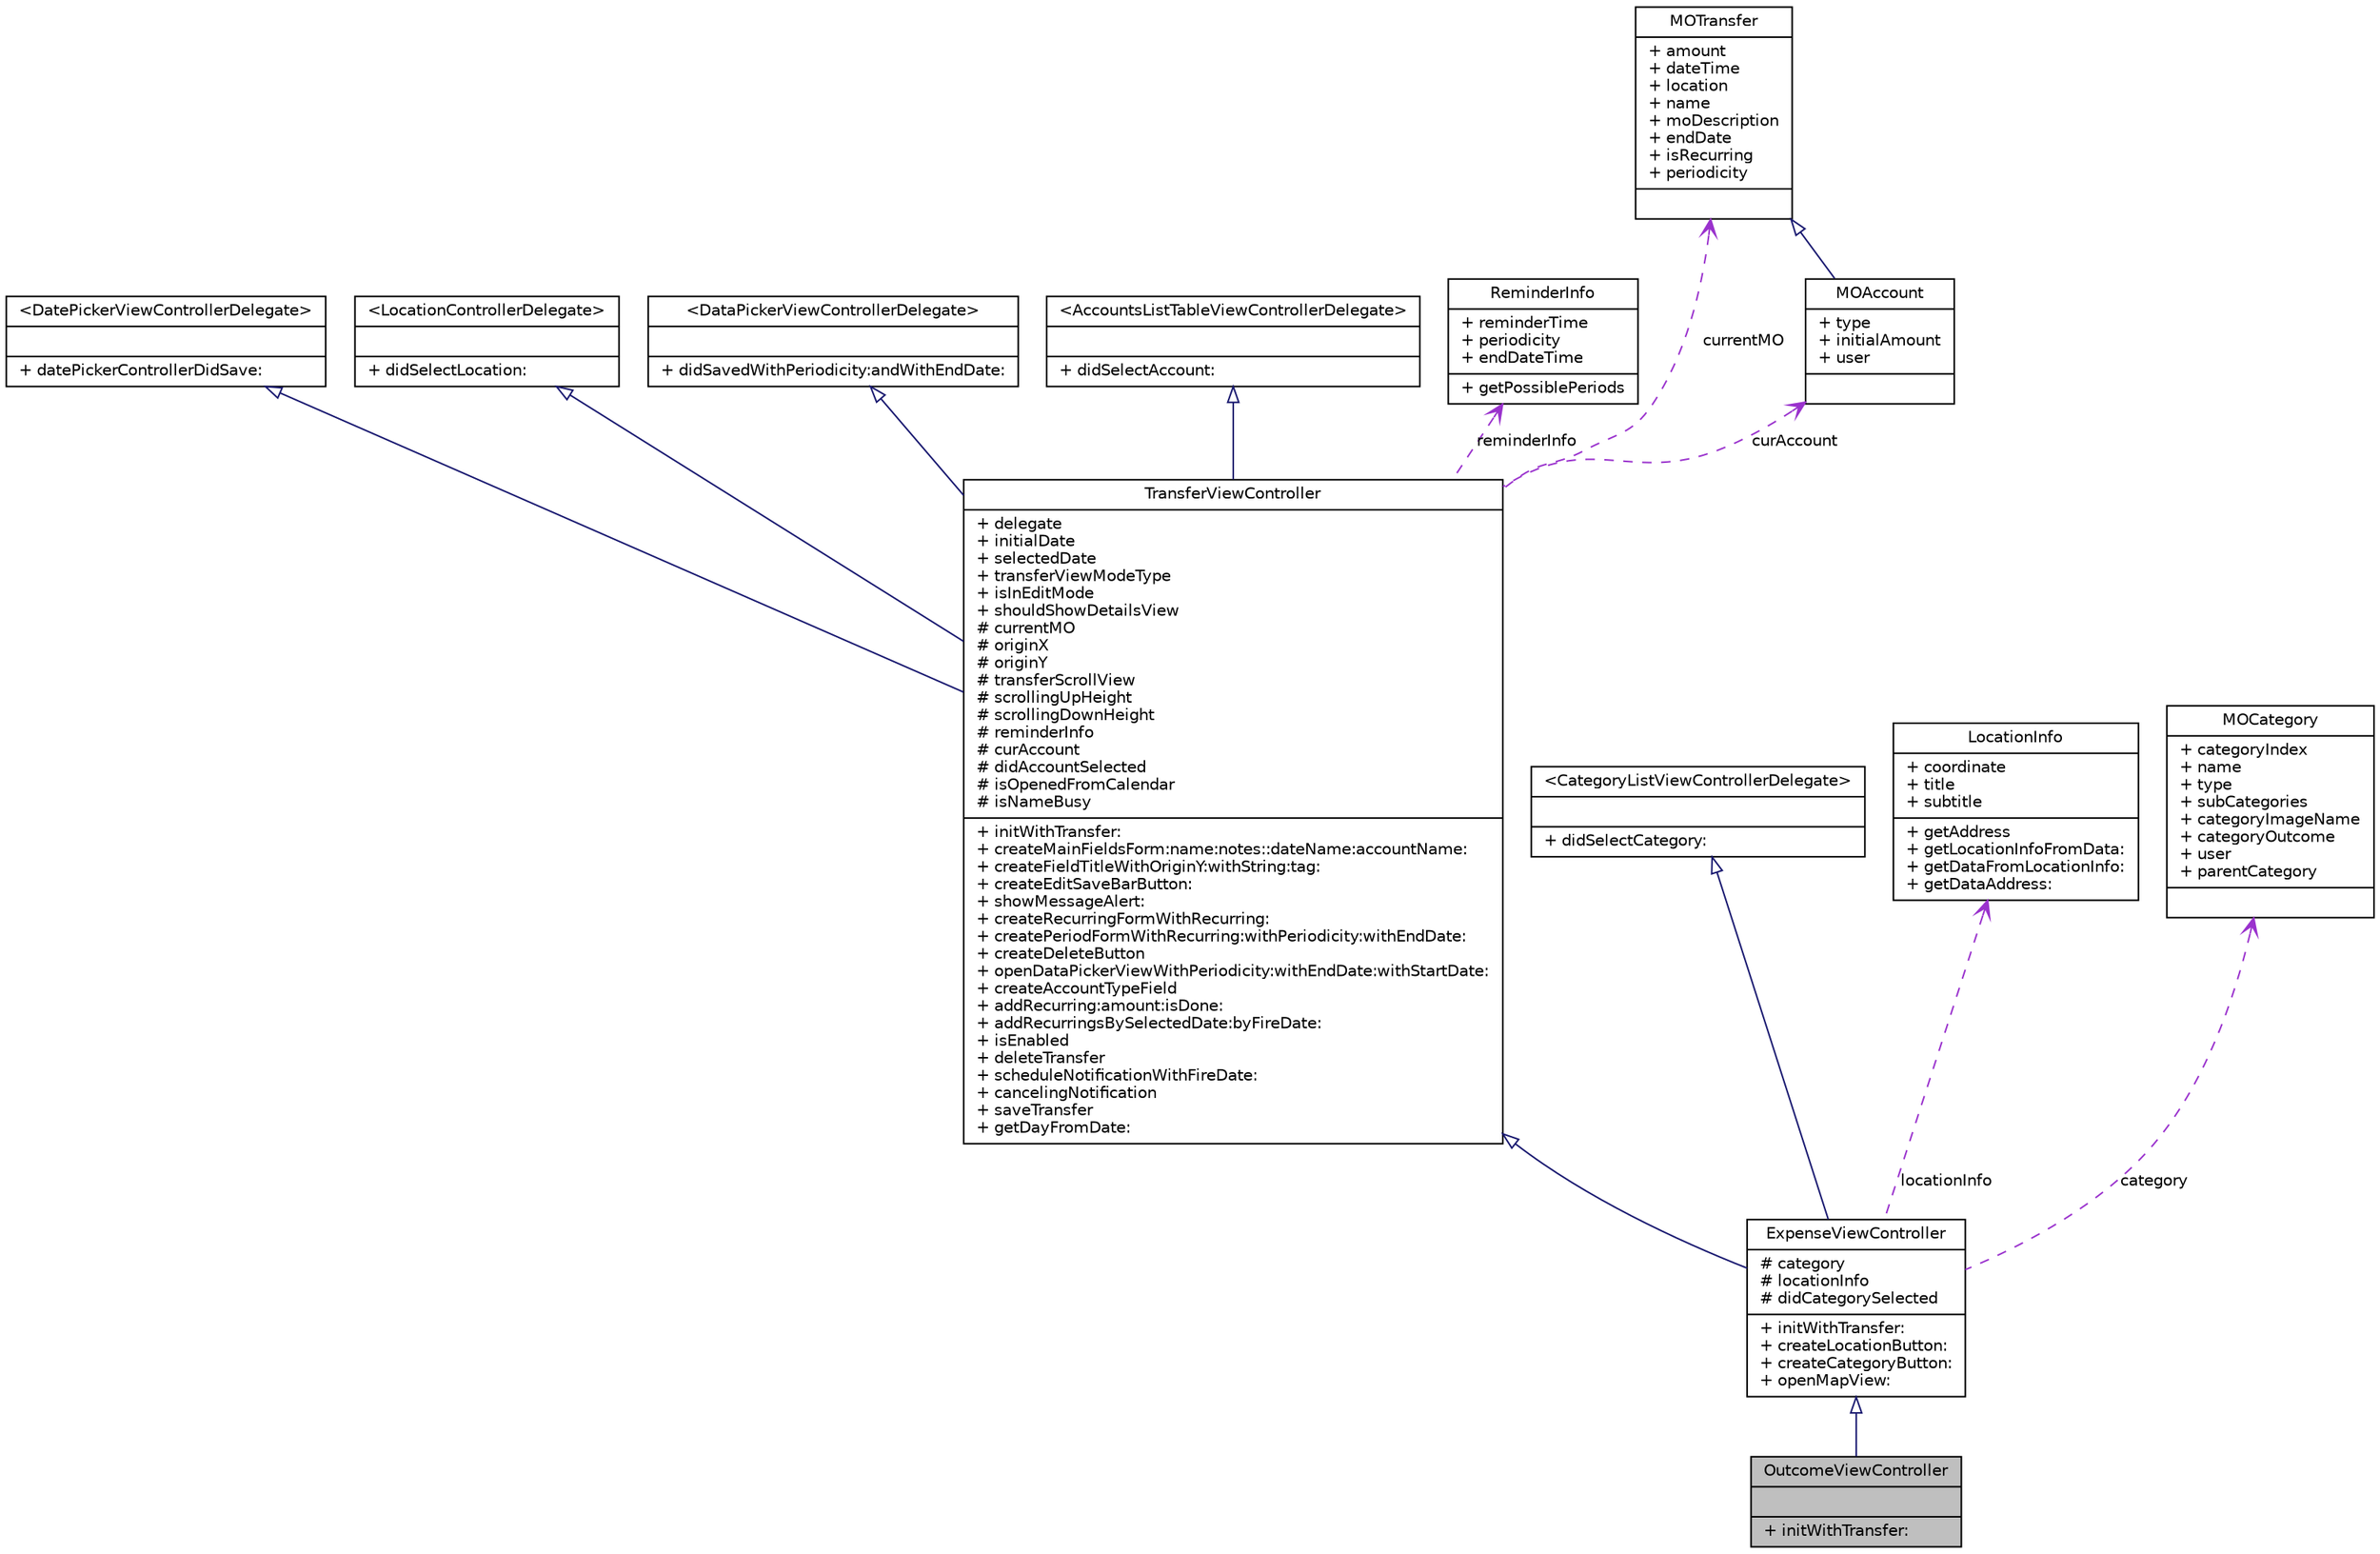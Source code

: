 digraph G
{
  edge [fontname="Helvetica",fontsize="10",labelfontname="Helvetica",labelfontsize="10"];
  node [fontname="Helvetica",fontsize="10",shape=record];
  Node1 [label="{OutcomeViewController\n||+ initWithTransfer:\l}",height=0.2,width=0.4,color="black", fillcolor="grey75", style="filled" fontcolor="black"];
  Node2 -> Node1 [dir=back,color="midnightblue",fontsize="10",style="solid",arrowtail="empty",fontname="Helvetica"];
  Node2 [label="{ExpenseViewController\n|# category\l# locationInfo\l# didCategorySelected\l|+ initWithTransfer:\l+ createLocationButton:\l+ createCategoryButton:\l+ openMapView:\l}",height=0.2,width=0.4,color="black", fillcolor="white", style="filled",URL="$interface_expense_view_controller.html",tooltip="This class is responsible for creating/adding the main fields of outcome/bill."];
  Node3 -> Node2 [dir=back,color="midnightblue",fontsize="10",style="solid",arrowtail="empty",fontname="Helvetica"];
  Node3 [label="{TransferViewController\n|+ delegate\l+ initialDate\l+ selectedDate\l+ transferViewModeType\l+ isInEditMode\l+ shouldShowDetailsView\l# currentMO\l# originX\l# originY\l# transferScrollView\l# scrollingUpHeight\l# scrollingDownHeight\l# reminderInfo\l# curAccount\l# didAccountSelected\l# isOpenedFromCalendar\l# isNameBusy\l|+ initWithTransfer:\l+ createMainFieldsForm:name:notes::dateName:accountName:\l+ createFieldTitleWithOriginY:withString:tag:\l+ createEditSaveBarButton:\l+ showMessageAlert:\l+ createRecurringFormWithRecurring:\l+ createPeriodFormWithRecurring:withPeriodicity:withEndDate:\l+ createDeleteButton\l+ openDataPickerViewWithPeriodicity:withEndDate:withStartDate:\l+ createAccountTypeField\l+ addRecurring:amount:isDone:\l+ addRecurringsBySelectedDate:byFireDate:\l+ isEnabled\l+ deleteTransfer\l+ scheduleNotificationWithFireDate:\l+ cancelingNotification\l+ saveTransfer\l+ getDayFromDate:\l}",height=0.2,width=0.4,color="black", fillcolor="white", style="filled",URL="$interface_transfer_view_controller.html",tooltip="TransferViewController class. This class is responsible for creating/adding the main fields of outcom..."];
  Node4 -> Node3 [dir=back,color="midnightblue",fontsize="10",style="solid",arrowtail="empty",fontname="Helvetica"];
  Node4 [label="{\<DatePickerViewControllerDelegate\>\n||+ datePickerControllerDidSave:\l}",height=0.2,width=0.4,color="black", fillcolor="white", style="filled",URL="$protocol_date_picker_view_controller_delegate-p.html",tooltip="the DatePickerViewControllerDelegate. Responsible for date selection."];
  Node5 -> Node3 [dir=back,color="midnightblue",fontsize="10",style="solid",arrowtail="empty",fontname="Helvetica"];
  Node5 [label="{\<LocationControllerDelegate\>\n||+ didSelectLocation:\l}",height=0.2,width=0.4,color="black", fillcolor="white", style="filled",URL="$protocol_location_controller_delegate-p.html",tooltip="delegate for location functionalities"];
  Node6 -> Node3 [dir=back,color="midnightblue",fontsize="10",style="solid",arrowtail="empty",fontname="Helvetica"];
  Node6 [label="{\<DataPickerViewControllerDelegate\>\n||+ didSavedWithPeriodicity:andWithEndDate:\l}",height=0.2,width=0.4,color="black", fillcolor="white", style="filled",URL="$protocol_data_picker_view_controller_delegate-p.html",tooltip="the DataPickerViewControllerDelegate. Responsible for date selection."];
  Node7 -> Node3 [dir=back,color="midnightblue",fontsize="10",style="solid",arrowtail="empty",fontname="Helvetica"];
  Node7 [label="{\<AccountsListTableViewControllerDelegate\>\n||+ didSelectAccount:\l}",height=0.2,width=0.4,color="black", fillcolor="white", style="filled",URL="$protocol_accounts_list_table_view_controller_delegate-p.html",tooltip="the AccountsListTableViewControllerDelegate."];
  Node8 -> Node3 [dir=back,color="darkorchid3",fontsize="10",style="dashed",label="reminderInfo",arrowtail="open",fontname="Helvetica"];
  Node8 [label="{ReminderInfo\n|+ reminderTime\l+ periodicity\l+ endDateTime\l|+ getPossiblePeriods\l}",height=0.2,width=0.4,color="black", fillcolor="white", style="filled",URL="$interface_reminder_info.html",tooltip="The class contains the info on Reminder, such as reminder time, whether alerts and/or budgets should ..."];
  Node9 -> Node3 [dir=back,color="darkorchid3",fontsize="10",style="dashed",label="currentMO",arrowtail="open",fontname="Helvetica"];
  Node9 [label="{MOTransfer\n|+ amount\l+ dateTime\l+ location\l+ name\l+ moDescription\l+ endDate\l+ isRecurring\l+ periodicity\l|}",height=0.2,width=0.4,color="black", fillcolor="white", style="filled",URL="$interface_m_o_transfer.html",tooltip="Used as parent class for income, outcome, bill, account managed objects."];
  Node10 -> Node3 [dir=back,color="darkorchid3",fontsize="10",style="dashed",label="curAccount",arrowtail="open",fontname="Helvetica"];
  Node10 [label="{MOAccount\n|+ type\l+ initialAmount\l+ user\l|}",height=0.2,width=0.4,color="black", fillcolor="white", style="filled",URL="$interface_m_o_account.html",tooltip="MOAccount class. This class keeps all created accounts."];
  Node9 -> Node10 [dir=back,color="midnightblue",fontsize="10",style="solid",arrowtail="empty",fontname="Helvetica"];
  Node11 -> Node2 [dir=back,color="midnightblue",fontsize="10",style="solid",arrowtail="empty",fontname="Helvetica"];
  Node11 [label="{\<CategoryListViewControllerDelegate\>\n||+ didSelectCategory:\l}",height=0.2,width=0.4,color="black", fillcolor="white", style="filled",URL="$protocol_category_list_view_controller_delegate-p.html",tooltip="}"];
  Node12 -> Node2 [dir=back,color="darkorchid3",fontsize="10",style="dashed",label="locationInfo",arrowtail="open",fontname="Helvetica"];
  Node12 [label="{LocationInfo\n|+ coordinate\l+ title\l+ subtitle\l|+ getAddress\l+ getLocationInfoFromData:\l+ getDataFromLocationInfo:\l+ getDataAddress:\l}",height=0.2,width=0.4,color="black", fillcolor="white", style="filled",URL="$interface_location_info.html",tooltip="Used for locationing."];
  Node13 -> Node2 [dir=back,color="darkorchid3",fontsize="10",style="dashed",label="category",arrowtail="open",fontname="Helvetica"];
  Node13 [label="{MOCategory\n|+ categoryIndex\l+ name\l+ type\l+ subCategories\l+ categoryImageName\l+ categoryOutcome\l+ user\l+ parentCategory\l|}",height=0.2,width=0.4,color="black", fillcolor="white", style="filled",URL="$interface_m_o_category.html",tooltip="The class keeps the properties of Core Data Category, which are describing category, such as category&#39;s index, name."];
}
